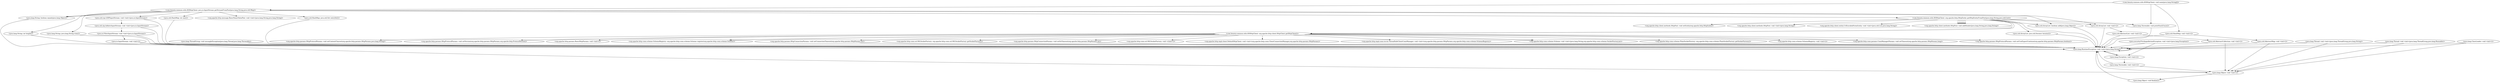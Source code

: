 digraph CallGraph {
"<com.beauty.common.utils.KSHttpClient: void main(java.lang.String[])>" -> "<java.util.HashMap: void <init>()>";
"<com.beauty.common.utils.KSHttpClient: void main(java.lang.String[])>" -> "<com.beauty.common.utils.KSHttpClient: java.io.InputStream getStreamFromPost(java.lang.String,java.util.Map)>";
"<java.lang.ThreadGroup: void uncaughtException(java.lang.Thread,java.lang.Throwable)>" -> "<java.lang.RuntimeException: void <init>(java.lang.String)>";
"<java.lang.ClassLoader: void <init>()>" -> "<java.lang.Object: void <init>()>";
"<java.lang.ClassLoader: void <init>()>" -> "<java.lang.RuntimeException: void <init>(java.lang.String)>";
"<java.security.PrivilegedActionException: void <init>(java.lang.Exception)>" -> "<java.lang.Exception: void <init>()>";
"<java.security.PrivilegedActionException: void <init>(java.lang.Exception)>" -> "<java.lang.RuntimeException: void <init>(java.lang.String)>";
"<java.lang.Thread: void <init>(java.lang.ThreadGroup,java.lang.Runnable)>" -> "<java.lang.Object: void <init>()>";
"<java.lang.Thread: void <init>(java.lang.ThreadGroup,java.lang.Runnable)>" -> "<java.lang.RuntimeException: void <init>(java.lang.String)>";
"<java.lang.Thread: void <init>(java.lang.ThreadGroup,java.lang.String)>" -> "<java.lang.Object: void <init>()>";
"<java.lang.Thread: void <init>(java.lang.ThreadGroup,java.lang.String)>" -> "<java.lang.RuntimeException: void <init>(java.lang.String)>";
"<java.util.HashMap: void <init>()>" -> "<java.util.AbstractMap: void <init>()>";
"<java.util.HashMap: void <init>()>" -> "<java.lang.RuntimeException: void <init>(java.lang.String)>";
"<com.beauty.common.utils.KSHttpClient: java.io.InputStream getStreamFromPost(java.lang.String,java.util.Map)>" -> "<java.util.ArrayList: void <init>()>";
"<com.beauty.common.utils.KSHttpClient: java.io.InputStream getStreamFromPost(java.lang.String,java.util.Map)>" -> "<java.util.zip.GZIPInputStream: void <init>(java.io.InputStream)>";
"<com.beauty.common.utils.KSHttpClient: java.io.InputStream getStreamFromPost(java.lang.String,java.util.Map)>" -> "<com.beauty.common.utils.KSHttpClient: org.apache.http.HttpEntity getHttpEntityFromPost(java.lang.String,java.util.List)>";
"<com.beauty.common.utils.KSHttpClient: java.io.InputStream getStreamFromPost(java.lang.String,java.util.Map)>" -> "<org.apache.http.message.BasicNameValuePair: void <init>(java.lang.String,java.lang.String)>";
"<java.lang.RuntimeException: void <init>(java.lang.String)>" -> "<java.lang.Exception: void <init>()>";
"<java.lang.RuntimeException: void <init>(java.lang.String)>" -> "<java.lang.RuntimeException: void <init>(java.lang.String)>";
"<java.lang.Object: void <init>()>" -> "<java.lang.Object: void finalize()>";
"<java.lang.Object: void <init>()>" -> "<java.lang.RuntimeException: void <init>(java.lang.String)>";
"<java.lang.Exception: void <init>()>" -> "<java.lang.Throwable: void <init>()>";
"<java.lang.Exception: void <init>()>" -> "<java.lang.RuntimeException: void <init>(java.lang.String)>";
"<java.util.AbstractMap: void <init>()>" -> "<java.lang.Object: void <init>()>";
"<java.util.AbstractMap: void <init>()>" -> "<java.lang.RuntimeException: void <init>(java.lang.String)>";
"<java.util.ArrayList: void <init>()>" -> "<java.util.AbstractList: void <init>()>";
"<java.util.ArrayList: void <init>()>" -> "<java.lang.RuntimeException: void <init>(java.lang.String)>";
"<java.util.zip.GZIPInputStream: void <init>(java.io.InputStream)>" -> "<java.util.zip.InflaterInputStream: void <init>(java.io.InputStream)>";
"<java.util.zip.GZIPInputStream: void <init>(java.io.InputStream)>" -> "<java.lang.RuntimeException: void <init>(java.lang.String)>";
"<com.beauty.common.utils.KSHttpClient: org.apache.http.HttpEntity getHttpEntityFromPost(java.lang.String,java.util.List)>" -> "<java.util.ArrayList: void <init>()>";
"<com.beauty.common.utils.KSHttpClient: org.apache.http.HttpEntity getHttpEntityFromPost(java.lang.String,java.util.List)>" -> "<com.beauty.common.utils.KSHttpClient: org.apache.http.client.HttpClient getHttpClient()>";
"<com.beauty.common.utils.KSHttpClient: org.apache.http.HttpEntity getHttpEntityFromPost(java.lang.String,java.util.List)>" -> "<java.lang.RuntimeException: void <init>(java.lang.String)>";
"<com.beauty.common.utils.KSHttpClient: org.apache.http.HttpEntity getHttpEntityFromPost(java.lang.String,java.util.List)>" -> "<com.beauty.common.utils.KSHttpClient: org.apache.http.client.HttpClient getHttpClient()>";
"<com.beauty.common.utils.KSHttpClient: org.apache.http.HttpEntity getHttpEntityFromPost(java.lang.String,java.util.List)>" -> "<org.apache.http.client.methods.HttpPost: void <init>(java.lang.String)>";
"<com.beauty.common.utils.KSHttpClient: org.apache.http.HttpEntity getHttpEntityFromPost(java.lang.String,java.util.List)>" -> "<org.apache.http.client.entity.UrlEncodedFormEntity: void <init>(java.util.List,java.lang.String)>";
"<java.lang.Object: void finalize()>" -> "<java.lang.RuntimeException: void <init>(java.lang.String)>";
"<java.lang.Throwable: void <init>()>" -> "<java.lang.Object: void <init>()>";
"<java.lang.Throwable: void <init>()>" -> "<java.lang.RuntimeException: void <init>(java.lang.String)>";
"<java.util.AbstractList: void <init>()>" -> "<java.util.AbstractCollection: void <init>()>";
"<java.util.AbstractList: void <init>()>" -> "<java.lang.RuntimeException: void <init>(java.lang.String)>";
"<java.util.zip.InflaterInputStream: void <init>(java.io.InputStream)>" -> "<java.io.FilterInputStream: void <init>(java.io.InputStream)>";
"<java.util.zip.InflaterInputStream: void <init>(java.io.InputStream)>" -> "<java.lang.RuntimeException: void <init>(java.lang.String)>";
"<com.beauty.common.utils.KSHttpClient: org.apache.http.client.HttpClient getHttpClient()>" -> "<org.apache.http.conn.ssl.SSLSocketFactory: void <clinit>()>";
"<com.beauty.common.utils.KSHttpClient: org.apache.http.client.HttpClient getHttpClient()>" -> "<org.apache.http.impl.client.DefaultHttpClient: void <init>(org.apache.http.conn.ClientConnectionManager,org.apache.http.params.HttpParams)>";
"<com.beauty.common.utils.KSHttpClient: org.apache.http.client.HttpClient getHttpClient()>" -> "<org.apache.http.impl.conn.tsccm.ThreadSafeClientConnManager: void <init>(org.apache.http.params.HttpParams,org.apache.http.conn.scheme.SchemeRegistry)>";
"<com.beauty.common.utils.KSHttpClient: org.apache.http.client.HttpClient getHttpClient()>" -> "<org.apache.http.conn.scheme.Scheme: void <init>(java.lang.String,org.apache.http.conn.scheme.SocketFactory,int)>";
"<com.beauty.common.utils.KSHttpClient: org.apache.http.client.HttpClient getHttpClient()>" -> "<org.apache.http.conn.ssl.SSLSocketFactory: org.apache.http.conn.ssl.SSLSocketFactory getSocketFactory()>";
"<com.beauty.common.utils.KSHttpClient: org.apache.http.client.HttpClient getHttpClient()>" -> "<org.apache.http.conn.scheme.Scheme: void <init>(java.lang.String,org.apache.http.conn.scheme.SocketFactory,int)>";
"<com.beauty.common.utils.KSHttpClient: org.apache.http.client.HttpClient getHttpClient()>" -> "<org.apache.http.conn.scheme.PlainSocketFactory: org.apache.http.conn.scheme.PlainSocketFactory getSocketFactory()>";
"<com.beauty.common.utils.KSHttpClient: org.apache.http.client.HttpClient getHttpClient()>" -> "<org.apache.http.conn.scheme.SchemeRegistry: void <init>()>";
"<com.beauty.common.utils.KSHttpClient: org.apache.http.client.HttpClient getHttpClient()>" -> "<org.apache.http.params.HttpConnectionParams: void setSoTimeout(org.apache.http.params.HttpParams,int)>";
"<com.beauty.common.utils.KSHttpClient: org.apache.http.client.HttpClient getHttpClient()>" -> "<org.apache.http.params.HttpConnectionParams: void setConnectionTimeout(org.apache.http.params.HttpParams,int)>";
"<com.beauty.common.utils.KSHttpClient: org.apache.http.client.HttpClient getHttpClient()>" -> "<org.apache.http.conn.params.ConnManagerParams: void setTimeout(org.apache.http.params.HttpParams,long)>";
"<com.beauty.common.utils.KSHttpClient: org.apache.http.client.HttpClient getHttpClient()>" -> "<org.apache.http.params.HttpProtocolParams: void setUseExpectContinue(org.apache.http.params.HttpParams,boolean)>";
"<com.beauty.common.utils.KSHttpClient: org.apache.http.client.HttpClient getHttpClient()>" -> "<org.apache.http.params.HttpProtocolParams: void setContentCharset(org.apache.http.params.HttpParams,java.lang.String)>";
"<com.beauty.common.utils.KSHttpClient: org.apache.http.client.HttpClient getHttpClient()>" -> "<org.apache.http.params.HttpProtocolParams: void setVersion(org.apache.http.params.HttpParams,org.apache.http.ProtocolVersion)>";
"<com.beauty.common.utils.KSHttpClient: org.apache.http.client.HttpClient getHttpClient()>" -> "<org.apache.http.params.BasicHttpParams: void <init>()>";
"<java.util.AbstractCollection: void <init>()>" -> "<java.lang.Object: void <init>()>";
"<java.util.AbstractCollection: void <init>()>" -> "<java.lang.RuntimeException: void <init>(java.lang.String)>";
"<java.io.FilterInputStream: void <init>(java.io.InputStream)>" -> "<java.io.InputStream: void <init>()>";
"<java.io.FilterInputStream: void <init>(java.io.InputStream)>" -> "<java.lang.RuntimeException: void <init>(java.lang.String)>";
"<org.apache.http.conn.ssl.SSLSocketFactory: org.apache.http.conn.ssl.SSLSocketFactory getSocketFactory()>" -> "<java.lang.RuntimeException: void <init>(java.lang.String)>";
"<org.apache.http.params.HttpConnectionParams: void setSoTimeout(org.apache.http.params.HttpParams,int)>" -> "<java.lang.RuntimeException: void <init>(java.lang.String)>";
"<org.apache.http.params.HttpConnectionParams: void setConnectionTimeout(org.apache.http.params.HttpParams,int)>" -> "<java.lang.RuntimeException: void <init>(java.lang.String)>";
"<java.io.InputStream: void <init>()>" -> "<java.lang.Object: void <init>()>";
"<java.io.InputStream: void <init>()>" -> "<java.lang.RuntimeException: void <init>(java.lang.String)>";
"<com.beauty.common.utils.KSHttpClient: org.apache.http.client.HttpClient getHttpClient()>" -> "<org.apache.http.conn.scheme.SchemeRegistry: org.apache.http.conn.scheme.Scheme register(org.apache.http.conn.scheme.Scheme)>";
"<com.beauty.common.utils.KSHttpClient: org.apache.http.client.HttpClient getHttpClient()>" -> "<org.apache.http.conn.scheme.SchemeRegistry: org.apache.http.conn.scheme.Scheme register(org.apache.http.conn.scheme.Scheme)>";
"<com.beauty.common.utils.KSHttpClient: org.apache.http.HttpEntity getHttpEntityFromPost(java.lang.String,java.util.List)>" -> "<org.apache.http.client.methods.HttpPost: void addHeader(java.lang.String,java.lang.String)>";
"<com.beauty.common.utils.KSHttpClient: org.apache.http.HttpEntity getHttpEntityFromPost(java.lang.String,java.util.List)>" -> "<org.apache.http.client.methods.HttpPost: void addHeader(java.lang.String,java.lang.String)>";
"<com.beauty.common.utils.KSHttpClient: org.apache.http.HttpEntity getHttpEntityFromPost(java.lang.String,java.util.List)>" -> "<org.apache.http.client.methods.HttpPost: void addHeader(java.lang.String,java.lang.String)>";
"<com.beauty.common.utils.KSHttpClient: org.apache.http.HttpEntity getHttpEntityFromPost(java.lang.String,java.util.List)>" -> "<org.apache.http.client.methods.HttpPost: void addHeader(java.lang.String,java.lang.String)>";
"<com.beauty.common.utils.KSHttpClient: org.apache.http.HttpEntity getHttpEntityFromPost(java.lang.String,java.util.List)>" -> "<org.apache.http.client.methods.HttpPost: void addHeader(java.lang.String,java.lang.String)>";
"<com.beauty.common.utils.KSHttpClient: org.apache.http.HttpEntity getHttpEntityFromPost(java.lang.String,java.util.List)>" -> "<org.apache.http.client.methods.HttpPost: void addHeader(java.lang.String,java.lang.String)>";
"<com.beauty.common.utils.KSHttpClient: org.apache.http.HttpEntity getHttpEntityFromPost(java.lang.String,java.util.List)>" -> "<org.apache.http.client.methods.HttpPost: void setEntity(org.apache.http.HttpEntity)>";
"<com.beauty.common.utils.KSHttpClient: org.apache.http.HttpEntity getHttpEntityFromPost(java.lang.String,java.util.List)>" -> "<java.util.ArrayList: boolean add(java.lang.Object)>";
"<java.util.ArrayList: boolean add(java.lang.Object)>" -> "<java.lang.RuntimeException: void <init>(java.lang.String)>";
"<com.beauty.common.utils.KSHttpClient: java.io.InputStream getStreamFromPost(java.lang.String,java.util.Map)>" -> "<java.util.ArrayList: boolean add(java.lang.Object)>";
"<com.beauty.common.utils.KSHttpClient: org.apache.http.HttpEntity getHttpEntityFromPost(java.lang.String,java.util.List)>" -> "<java.util.ArrayList: java.util.Iterator iterator()>";
"<java.util.ArrayList: java.util.Iterator iterator()>" -> "<java.lang.RuntimeException: void <init>(java.lang.String)>";
"<com.beauty.common.utils.KSHttpClient: java.io.InputStream getStreamFromPost(java.lang.String,java.util.Map)>" -> "<java.lang.String: boolean equals(java.lang.Object)>";
"<com.beauty.common.utils.KSHttpClient: java.io.InputStream getStreamFromPost(java.lang.String,java.util.Map)>" -> "<java.lang.String: int length()>";
"<java.lang.String: boolean equals(java.lang.Object)>" -> "<java.lang.RuntimeException: void <init>(java.lang.String)>";
"<java.lang.String: int length()>" -> "<java.lang.RuntimeException: void <init>(java.lang.String)>";
"<com.beauty.common.utils.KSHttpClient: java.io.InputStream getStreamFromPost(java.lang.String,java.util.Map)>" -> "<java.lang.String: java.lang.String trim()>";
"<com.beauty.common.utils.KSHttpClient: java.io.InputStream getStreamFromPost(java.lang.String,java.util.Map)>" -> "<java.lang.String: boolean equals(java.lang.Object)>";
"<java.lang.String: java.lang.String trim()>" -> "<java.lang.RuntimeException: void <init>(java.lang.String)>";
"<com.beauty.common.utils.KSHttpClient: org.apache.http.HttpEntity getHttpEntityFromPost(java.lang.String,java.util.List)>" -> "<java.lang.Throwable: void printStackTrace()>";
"<java.lang.Throwable: void printStackTrace()>" -> "<java.lang.RuntimeException: void <init>(java.lang.String)>";
"<com.beauty.common.utils.KSHttpClient: void main(java.lang.String[])>" -> "<java.lang.Throwable: void printStackTrace()>";
"<com.beauty.common.utils.KSHttpClient: java.io.InputStream getStreamFromPost(java.lang.String,java.util.Map)>" -> "<java.util.HashMap: int size()>";
"<com.beauty.common.utils.KSHttpClient: java.io.InputStream getStreamFromPost(java.lang.String,java.util.Map)>" -> "<java.util.HashMap: java.util.Set entrySet()>";
"<java.util.HashMap: int size()>" -> "<java.lang.RuntimeException: void <init>(java.lang.String)>";
"<java.util.HashMap: java.util.Set entrySet()>" -> "<java.lang.RuntimeException: void <init>(java.lang.String)>";
}

